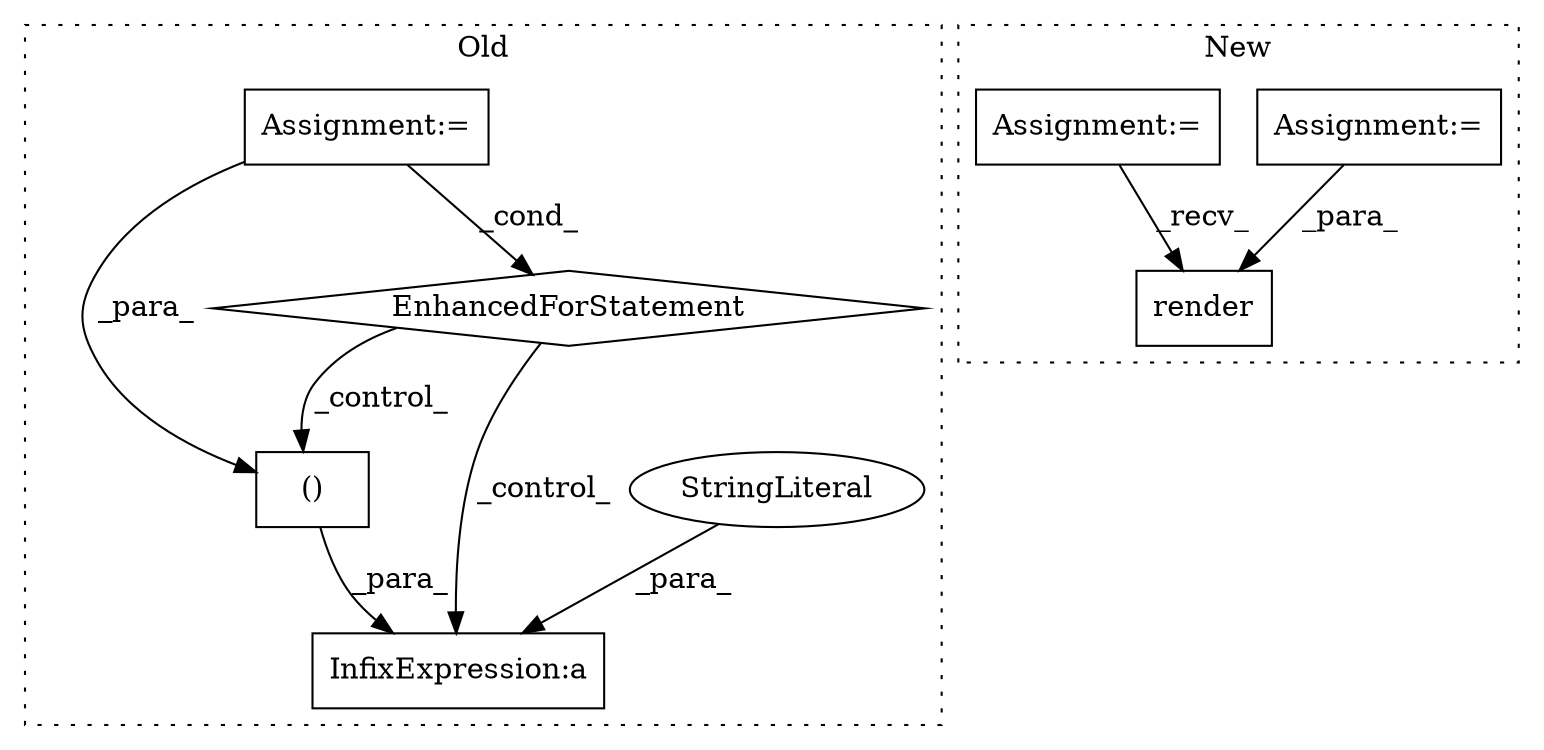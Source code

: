 digraph G {
subgraph cluster0 {
1 [label="()" a="106" s="9677" l="39" shape="box"];
4 [label="EnhancedForStatement" a="70" s="9552,9631" l="57,2" shape="diamond"];
5 [label="InfixExpression:a" a="27" s="9665" l="12" shape="box"];
6 [label="StringLiteral" a="45" s="9655" l="10" shape="ellipse"];
7 [label="Assignment:=" a="7" s="9552,9631" l="57,2" shape="box"];
label = "Old";
style="dotted";
}
subgraph cluster1 {
2 [label="render" a="32" s="4166,4240" l="7,1" shape="box"];
3 [label="Assignment:=" a="7" s="3689" l="1" shape="box"];
8 [label="Assignment:=" a="7" s="3610" l="6" shape="box"];
label = "New";
style="dotted";
}
1 -> 5 [label="_para_"];
3 -> 2 [label="_para_"];
4 -> 1 [label="_control_"];
4 -> 5 [label="_control_"];
6 -> 5 [label="_para_"];
7 -> 4 [label="_cond_"];
7 -> 1 [label="_para_"];
8 -> 2 [label="_recv_"];
}